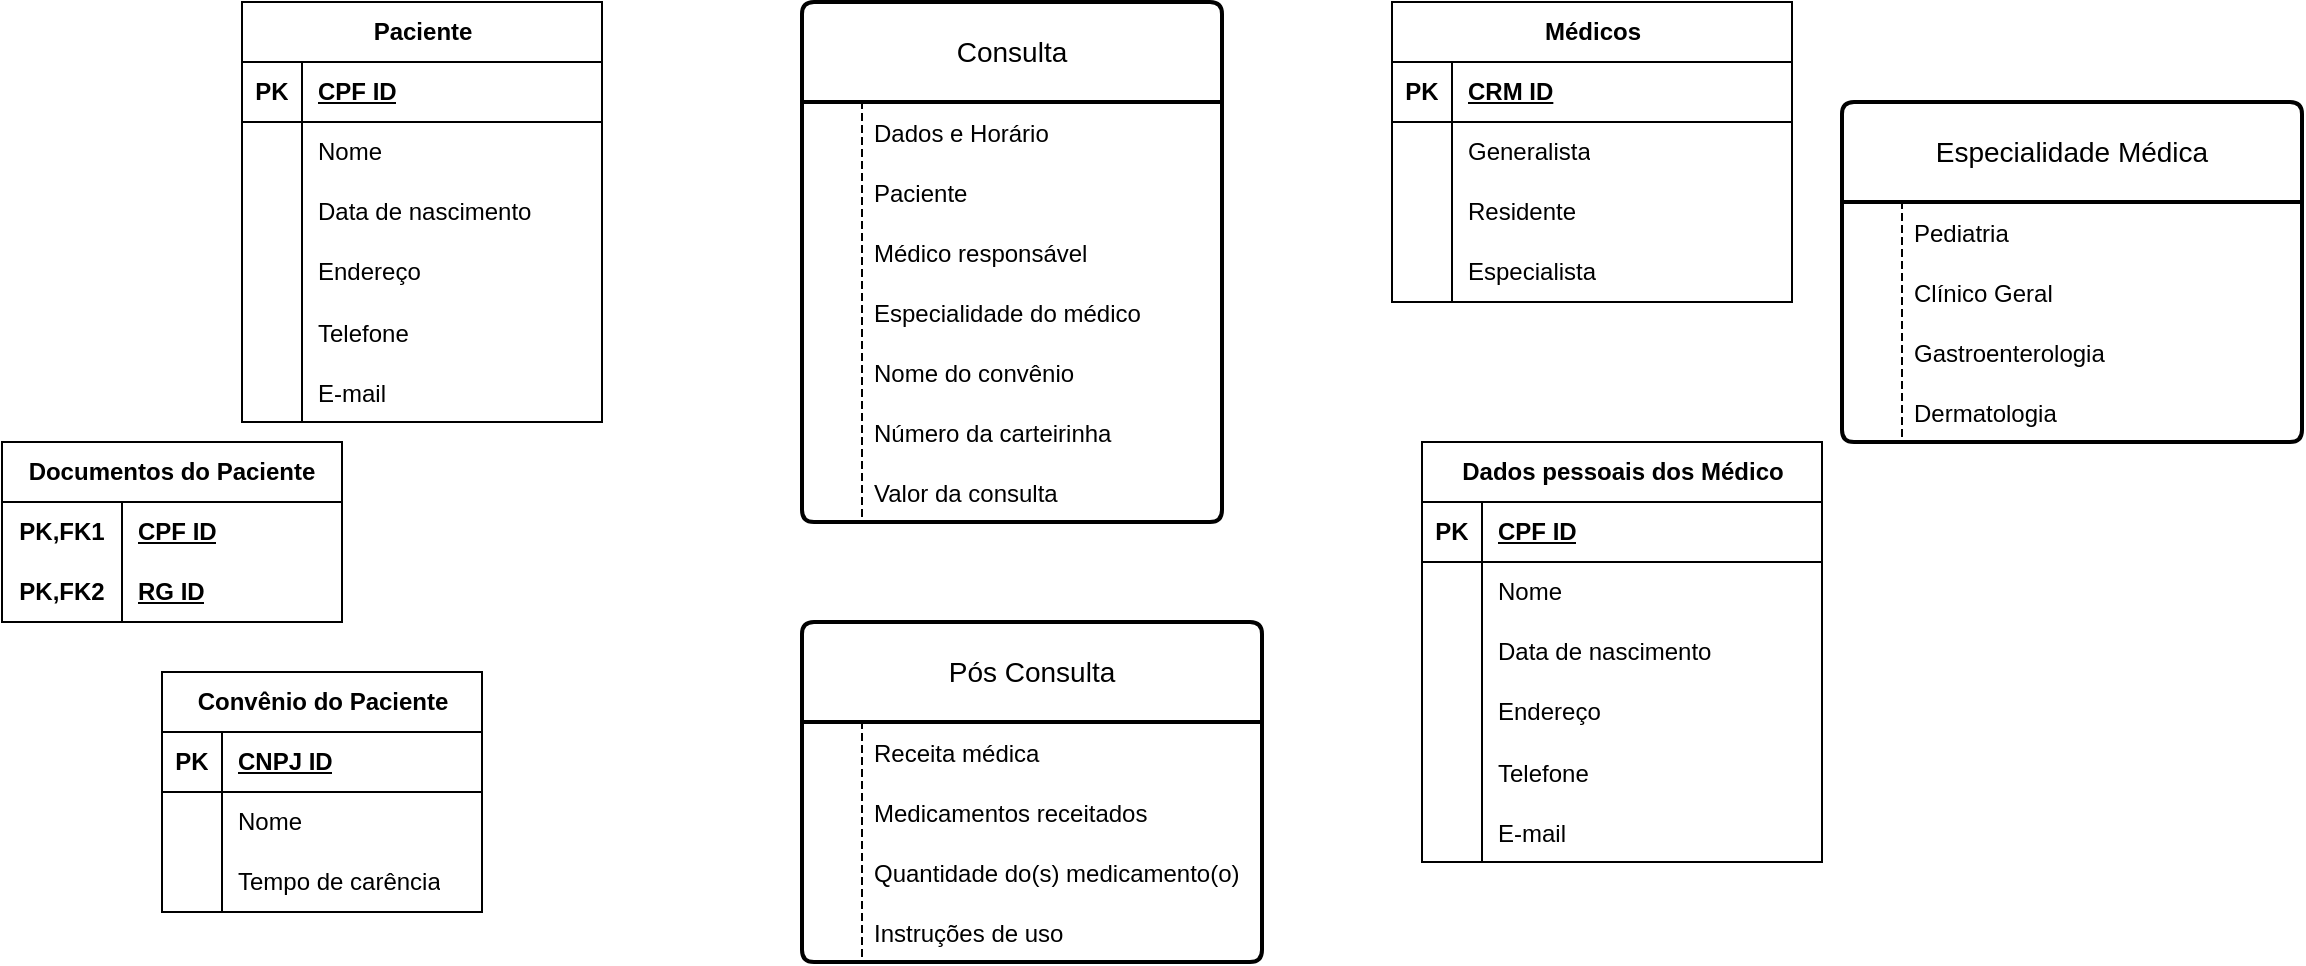 <mxfile version="22.1.0" type="github">
  <diagram id="R2lEEEUBdFMjLlhIrx00" name="Page-1">
    <mxGraphModel dx="2284" dy="830" grid="1" gridSize="10" guides="1" tooltips="1" connect="1" arrows="1" fold="1" page="1" pageScale="1" pageWidth="850" pageHeight="1100" math="0" shadow="0" extFonts="Permanent Marker^https://fonts.googleapis.com/css?family=Permanent+Marker">
      <root>
        <mxCell id="0" />
        <mxCell id="1" parent="0" />
        <mxCell id="t7r9R4Wk_2r6fqDhshkv-1" value="&lt;font style=&quot;vertical-align: inherit;&quot;&gt;&lt;font style=&quot;vertical-align: inherit;&quot;&gt;Paciente&lt;/font&gt;&lt;/font&gt;" style="shape=table;startSize=30;container=1;collapsible=1;childLayout=tableLayout;fixedRows=1;rowLines=0;fontStyle=1;align=center;resizeLast=1;html=1;" vertex="1" parent="1">
          <mxGeometry x="40" y="360" width="180" height="210" as="geometry" />
        </mxCell>
        <mxCell id="t7r9R4Wk_2r6fqDhshkv-2" value="" style="shape=tableRow;horizontal=0;startSize=0;swimlaneHead=0;swimlaneBody=0;fillColor=none;collapsible=0;dropTarget=0;points=[[0,0.5],[1,0.5]];portConstraint=eastwest;top=0;left=0;right=0;bottom=1;" vertex="1" parent="t7r9R4Wk_2r6fqDhshkv-1">
          <mxGeometry y="30" width="180" height="30" as="geometry" />
        </mxCell>
        <mxCell id="t7r9R4Wk_2r6fqDhshkv-3" value="PK" style="shape=partialRectangle;connectable=0;fillColor=none;top=0;left=0;bottom=0;right=0;fontStyle=1;overflow=hidden;whiteSpace=wrap;html=1;" vertex="1" parent="t7r9R4Wk_2r6fqDhshkv-2">
          <mxGeometry width="30" height="30" as="geometry">
            <mxRectangle width="30" height="30" as="alternateBounds" />
          </mxGeometry>
        </mxCell>
        <mxCell id="t7r9R4Wk_2r6fqDhshkv-4" value="&lt;font style=&quot;vertical-align: inherit;&quot;&gt;&lt;font style=&quot;vertical-align: inherit;&quot;&gt;CPF ID&lt;/font&gt;&lt;/font&gt;" style="shape=partialRectangle;connectable=0;fillColor=none;top=0;left=0;bottom=0;right=0;align=left;spacingLeft=6;fontStyle=5;overflow=hidden;whiteSpace=wrap;html=1;" vertex="1" parent="t7r9R4Wk_2r6fqDhshkv-2">
          <mxGeometry x="30" width="150" height="30" as="geometry">
            <mxRectangle width="150" height="30" as="alternateBounds" />
          </mxGeometry>
        </mxCell>
        <mxCell id="t7r9R4Wk_2r6fqDhshkv-5" value="" style="shape=tableRow;horizontal=0;startSize=0;swimlaneHead=0;swimlaneBody=0;fillColor=none;collapsible=0;dropTarget=0;points=[[0,0.5],[1,0.5]];portConstraint=eastwest;top=0;left=0;right=0;bottom=0;" vertex="1" parent="t7r9R4Wk_2r6fqDhshkv-1">
          <mxGeometry y="60" width="180" height="30" as="geometry" />
        </mxCell>
        <mxCell id="t7r9R4Wk_2r6fqDhshkv-6" value="" style="shape=partialRectangle;connectable=0;fillColor=none;top=0;left=0;bottom=0;right=0;editable=1;overflow=hidden;whiteSpace=wrap;html=1;" vertex="1" parent="t7r9R4Wk_2r6fqDhshkv-5">
          <mxGeometry width="30" height="30" as="geometry">
            <mxRectangle width="30" height="30" as="alternateBounds" />
          </mxGeometry>
        </mxCell>
        <mxCell id="t7r9R4Wk_2r6fqDhshkv-7" value="&lt;font style=&quot;vertical-align: inherit;&quot;&gt;&lt;font style=&quot;vertical-align: inherit;&quot;&gt;Nome&lt;/font&gt;&lt;/font&gt;" style="shape=partialRectangle;connectable=0;fillColor=none;top=0;left=0;bottom=0;right=0;align=left;spacingLeft=6;overflow=hidden;whiteSpace=wrap;html=1;" vertex="1" parent="t7r9R4Wk_2r6fqDhshkv-5">
          <mxGeometry x="30" width="150" height="30" as="geometry">
            <mxRectangle width="150" height="30" as="alternateBounds" />
          </mxGeometry>
        </mxCell>
        <mxCell id="t7r9R4Wk_2r6fqDhshkv-8" value="" style="shape=tableRow;horizontal=0;startSize=0;swimlaneHead=0;swimlaneBody=0;fillColor=none;collapsible=0;dropTarget=0;points=[[0,0.5],[1,0.5]];portConstraint=eastwest;top=0;left=0;right=0;bottom=0;" vertex="1" parent="t7r9R4Wk_2r6fqDhshkv-1">
          <mxGeometry y="90" width="180" height="30" as="geometry" />
        </mxCell>
        <mxCell id="t7r9R4Wk_2r6fqDhshkv-9" value="" style="shape=partialRectangle;connectable=0;fillColor=none;top=0;left=0;bottom=0;right=0;editable=1;overflow=hidden;whiteSpace=wrap;html=1;" vertex="1" parent="t7r9R4Wk_2r6fqDhshkv-8">
          <mxGeometry width="30" height="30" as="geometry">
            <mxRectangle width="30" height="30" as="alternateBounds" />
          </mxGeometry>
        </mxCell>
        <mxCell id="t7r9R4Wk_2r6fqDhshkv-10" value="&lt;font style=&quot;vertical-align: inherit;&quot;&gt;&lt;font style=&quot;vertical-align: inherit;&quot;&gt;Data de nascimento&lt;/font&gt;&lt;/font&gt;" style="shape=partialRectangle;connectable=0;fillColor=none;top=0;left=0;bottom=0;right=0;align=left;spacingLeft=6;overflow=hidden;whiteSpace=wrap;html=1;" vertex="1" parent="t7r9R4Wk_2r6fqDhshkv-8">
          <mxGeometry x="30" width="150" height="30" as="geometry">
            <mxRectangle width="150" height="30" as="alternateBounds" />
          </mxGeometry>
        </mxCell>
        <mxCell id="t7r9R4Wk_2r6fqDhshkv-11" value="" style="shape=tableRow;horizontal=0;startSize=0;swimlaneHead=0;swimlaneBody=0;fillColor=none;collapsible=0;dropTarget=0;points=[[0,0.5],[1,0.5]];portConstraint=eastwest;top=0;left=0;right=0;bottom=0;" vertex="1" parent="t7r9R4Wk_2r6fqDhshkv-1">
          <mxGeometry y="120" width="180" height="30" as="geometry" />
        </mxCell>
        <mxCell id="t7r9R4Wk_2r6fqDhshkv-12" value="" style="shape=partialRectangle;connectable=0;fillColor=none;top=0;left=0;bottom=0;right=0;editable=1;overflow=hidden;whiteSpace=wrap;html=1;" vertex="1" parent="t7r9R4Wk_2r6fqDhshkv-11">
          <mxGeometry width="30" height="30" as="geometry">
            <mxRectangle width="30" height="30" as="alternateBounds" />
          </mxGeometry>
        </mxCell>
        <mxCell id="t7r9R4Wk_2r6fqDhshkv-13" value="&lt;font style=&quot;vertical-align: inherit;&quot;&gt;&lt;font style=&quot;vertical-align: inherit;&quot;&gt;Endereço&lt;/font&gt;&lt;/font&gt;" style="shape=partialRectangle;connectable=0;fillColor=none;top=0;left=0;bottom=0;right=0;align=left;spacingLeft=6;overflow=hidden;whiteSpace=wrap;html=1;" vertex="1" parent="t7r9R4Wk_2r6fqDhshkv-11">
          <mxGeometry x="30" width="150" height="30" as="geometry">
            <mxRectangle width="150" height="30" as="alternateBounds" />
          </mxGeometry>
        </mxCell>
        <mxCell id="t7r9R4Wk_2r6fqDhshkv-15" value="" style="shape=tableRow;horizontal=0;startSize=0;swimlaneHead=0;swimlaneBody=0;fillColor=none;collapsible=0;dropTarget=0;points=[[0,0.5],[1,0.5]];portConstraint=eastwest;top=0;left=0;right=0;bottom=0;" vertex="1" parent="t7r9R4Wk_2r6fqDhshkv-1">
          <mxGeometry y="150" width="180" height="30" as="geometry" />
        </mxCell>
        <mxCell id="t7r9R4Wk_2r6fqDhshkv-16" value="" style="shape=partialRectangle;connectable=0;fillColor=none;top=0;left=0;bottom=0;right=0;editable=1;overflow=hidden;" vertex="1" parent="t7r9R4Wk_2r6fqDhshkv-15">
          <mxGeometry width="30" height="30" as="geometry">
            <mxRectangle width="30" height="30" as="alternateBounds" />
          </mxGeometry>
        </mxCell>
        <mxCell id="t7r9R4Wk_2r6fqDhshkv-17" value="Telefone" style="shape=partialRectangle;connectable=0;fillColor=none;top=0;left=0;bottom=0;right=0;align=left;spacingLeft=6;overflow=hidden;" vertex="1" parent="t7r9R4Wk_2r6fqDhshkv-15">
          <mxGeometry x="30" width="150" height="30" as="geometry">
            <mxRectangle width="150" height="30" as="alternateBounds" />
          </mxGeometry>
        </mxCell>
        <mxCell id="t7r9R4Wk_2r6fqDhshkv-19" value="" style="shape=tableRow;horizontal=0;startSize=0;swimlaneHead=0;swimlaneBody=0;fillColor=none;collapsible=0;dropTarget=0;points=[[0,0.5],[1,0.5]];portConstraint=eastwest;top=0;left=0;right=0;bottom=0;" vertex="1" parent="t7r9R4Wk_2r6fqDhshkv-1">
          <mxGeometry y="180" width="180" height="30" as="geometry" />
        </mxCell>
        <mxCell id="t7r9R4Wk_2r6fqDhshkv-20" value="" style="shape=partialRectangle;connectable=0;fillColor=none;top=0;left=0;bottom=0;right=0;editable=1;overflow=hidden;" vertex="1" parent="t7r9R4Wk_2r6fqDhshkv-19">
          <mxGeometry width="30" height="30" as="geometry">
            <mxRectangle width="30" height="30" as="alternateBounds" />
          </mxGeometry>
        </mxCell>
        <mxCell id="t7r9R4Wk_2r6fqDhshkv-21" value="E-mail" style="shape=partialRectangle;connectable=0;fillColor=none;top=0;left=0;bottom=0;right=0;align=left;spacingLeft=6;overflow=hidden;" vertex="1" parent="t7r9R4Wk_2r6fqDhshkv-19">
          <mxGeometry x="30" width="150" height="30" as="geometry">
            <mxRectangle width="150" height="30" as="alternateBounds" />
          </mxGeometry>
        </mxCell>
        <mxCell id="t7r9R4Wk_2r6fqDhshkv-22" value="&lt;font style=&quot;vertical-align: inherit;&quot;&gt;&lt;font style=&quot;vertical-align: inherit;&quot;&gt;Médicos&lt;/font&gt;&lt;/font&gt;" style="shape=table;startSize=30;container=1;collapsible=1;childLayout=tableLayout;fixedRows=1;rowLines=0;fontStyle=1;align=center;resizeLast=1;html=1;" vertex="1" parent="1">
          <mxGeometry x="615" y="360" width="200" height="150" as="geometry" />
        </mxCell>
        <mxCell id="t7r9R4Wk_2r6fqDhshkv-23" value="" style="shape=tableRow;horizontal=0;startSize=0;swimlaneHead=0;swimlaneBody=0;fillColor=none;collapsible=0;dropTarget=0;points=[[0,0.5],[1,0.5]];portConstraint=eastwest;top=0;left=0;right=0;bottom=1;" vertex="1" parent="t7r9R4Wk_2r6fqDhshkv-22">
          <mxGeometry y="30" width="200" height="30" as="geometry" />
        </mxCell>
        <mxCell id="t7r9R4Wk_2r6fqDhshkv-24" value="PK" style="shape=partialRectangle;connectable=0;fillColor=none;top=0;left=0;bottom=0;right=0;fontStyle=1;overflow=hidden;whiteSpace=wrap;html=1;" vertex="1" parent="t7r9R4Wk_2r6fqDhshkv-23">
          <mxGeometry width="30" height="30" as="geometry">
            <mxRectangle width="30" height="30" as="alternateBounds" />
          </mxGeometry>
        </mxCell>
        <mxCell id="t7r9R4Wk_2r6fqDhshkv-25" value="&lt;font style=&quot;vertical-align: inherit;&quot;&gt;&lt;font style=&quot;vertical-align: inherit;&quot;&gt;CRM ID&lt;/font&gt;&lt;/font&gt;" style="shape=partialRectangle;connectable=0;fillColor=none;top=0;left=0;bottom=0;right=0;align=left;spacingLeft=6;fontStyle=5;overflow=hidden;whiteSpace=wrap;html=1;" vertex="1" parent="t7r9R4Wk_2r6fqDhshkv-23">
          <mxGeometry x="30" width="170" height="30" as="geometry">
            <mxRectangle width="170" height="30" as="alternateBounds" />
          </mxGeometry>
        </mxCell>
        <mxCell id="t7r9R4Wk_2r6fqDhshkv-26" value="" style="shape=tableRow;horizontal=0;startSize=0;swimlaneHead=0;swimlaneBody=0;fillColor=none;collapsible=0;dropTarget=0;points=[[0,0.5],[1,0.5]];portConstraint=eastwest;top=0;left=0;right=0;bottom=0;" vertex="1" parent="t7r9R4Wk_2r6fqDhshkv-22">
          <mxGeometry y="60" width="200" height="30" as="geometry" />
        </mxCell>
        <mxCell id="t7r9R4Wk_2r6fqDhshkv-27" value="" style="shape=partialRectangle;connectable=0;fillColor=none;top=0;left=0;bottom=0;right=0;editable=1;overflow=hidden;whiteSpace=wrap;html=1;" vertex="1" parent="t7r9R4Wk_2r6fqDhshkv-26">
          <mxGeometry width="30" height="30" as="geometry">
            <mxRectangle width="30" height="30" as="alternateBounds" />
          </mxGeometry>
        </mxCell>
        <mxCell id="t7r9R4Wk_2r6fqDhshkv-28" value="&lt;font style=&quot;vertical-align: inherit;&quot;&gt;&lt;font style=&quot;vertical-align: inherit;&quot;&gt;Generalista&lt;/font&gt;&lt;/font&gt;" style="shape=partialRectangle;connectable=0;fillColor=none;top=0;left=0;bottom=0;right=0;align=left;spacingLeft=6;overflow=hidden;whiteSpace=wrap;html=1;" vertex="1" parent="t7r9R4Wk_2r6fqDhshkv-26">
          <mxGeometry x="30" width="170" height="30" as="geometry">
            <mxRectangle width="170" height="30" as="alternateBounds" />
          </mxGeometry>
        </mxCell>
        <mxCell id="t7r9R4Wk_2r6fqDhshkv-29" value="" style="shape=tableRow;horizontal=0;startSize=0;swimlaneHead=0;swimlaneBody=0;fillColor=none;collapsible=0;dropTarget=0;points=[[0,0.5],[1,0.5]];portConstraint=eastwest;top=0;left=0;right=0;bottom=0;" vertex="1" parent="t7r9R4Wk_2r6fqDhshkv-22">
          <mxGeometry y="90" width="200" height="30" as="geometry" />
        </mxCell>
        <mxCell id="t7r9R4Wk_2r6fqDhshkv-30" value="" style="shape=partialRectangle;connectable=0;fillColor=none;top=0;left=0;bottom=0;right=0;editable=1;overflow=hidden;whiteSpace=wrap;html=1;" vertex="1" parent="t7r9R4Wk_2r6fqDhshkv-29">
          <mxGeometry width="30" height="30" as="geometry">
            <mxRectangle width="30" height="30" as="alternateBounds" />
          </mxGeometry>
        </mxCell>
        <mxCell id="t7r9R4Wk_2r6fqDhshkv-31" value="&lt;font style=&quot;vertical-align: inherit;&quot;&gt;&lt;font style=&quot;vertical-align: inherit;&quot;&gt;Residente&lt;/font&gt;&lt;/font&gt;" style="shape=partialRectangle;connectable=0;fillColor=none;top=0;left=0;bottom=0;right=0;align=left;spacingLeft=6;overflow=hidden;whiteSpace=wrap;html=1;" vertex="1" parent="t7r9R4Wk_2r6fqDhshkv-29">
          <mxGeometry x="30" width="170" height="30" as="geometry">
            <mxRectangle width="170" height="30" as="alternateBounds" />
          </mxGeometry>
        </mxCell>
        <mxCell id="t7r9R4Wk_2r6fqDhshkv-32" value="" style="shape=tableRow;horizontal=0;startSize=0;swimlaneHead=0;swimlaneBody=0;fillColor=none;collapsible=0;dropTarget=0;points=[[0,0.5],[1,0.5]];portConstraint=eastwest;top=0;left=0;right=0;bottom=0;" vertex="1" parent="t7r9R4Wk_2r6fqDhshkv-22">
          <mxGeometry y="120" width="200" height="30" as="geometry" />
        </mxCell>
        <mxCell id="t7r9R4Wk_2r6fqDhshkv-33" value="" style="shape=partialRectangle;connectable=0;fillColor=none;top=0;left=0;bottom=0;right=0;editable=1;overflow=hidden;whiteSpace=wrap;html=1;" vertex="1" parent="t7r9R4Wk_2r6fqDhshkv-32">
          <mxGeometry width="30" height="30" as="geometry">
            <mxRectangle width="30" height="30" as="alternateBounds" />
          </mxGeometry>
        </mxCell>
        <mxCell id="t7r9R4Wk_2r6fqDhshkv-34" value="&lt;font style=&quot;vertical-align: inherit;&quot;&gt;&lt;font style=&quot;vertical-align: inherit;&quot;&gt;Especialista&lt;/font&gt;&lt;/font&gt;" style="shape=partialRectangle;connectable=0;fillColor=none;top=0;left=0;bottom=0;right=0;align=left;spacingLeft=6;overflow=hidden;whiteSpace=wrap;html=1;" vertex="1" parent="t7r9R4Wk_2r6fqDhshkv-32">
          <mxGeometry x="30" width="170" height="30" as="geometry">
            <mxRectangle width="170" height="30" as="alternateBounds" />
          </mxGeometry>
        </mxCell>
        <mxCell id="t7r9R4Wk_2r6fqDhshkv-47" value="&lt;font style=&quot;vertical-align: inherit;&quot;&gt;&lt;font style=&quot;vertical-align: inherit;&quot;&gt;Consulta&lt;/font&gt;&lt;/font&gt;" style="swimlane;childLayout=stackLayout;horizontal=1;startSize=50;horizontalStack=0;rounded=1;fontSize=14;fontStyle=0;strokeWidth=2;resizeParent=0;resizeLast=1;shadow=0;dashed=0;align=center;arcSize=4;whiteSpace=wrap;html=1;" vertex="1" parent="1">
          <mxGeometry x="320" y="360" width="210" height="260" as="geometry" />
        </mxCell>
        <mxCell id="t7r9R4Wk_2r6fqDhshkv-90" value="Dados e Horário" style="shape=partialRectangle;fillColor=none;align=left;verticalAlign=middle;strokeColor=none;spacingLeft=34;rotatable=0;points=[[0,0.5],[1,0.5]];portConstraint=eastwest;dropTarget=0;" vertex="1" parent="t7r9R4Wk_2r6fqDhshkv-47">
          <mxGeometry y="50" width="210" height="30" as="geometry" />
        </mxCell>
        <mxCell id="t7r9R4Wk_2r6fqDhshkv-91" value="" style="shape=partialRectangle;top=0;left=0;bottom=0;fillColor=none;stokeWidth=1;dashed=1;align=left;verticalAlign=middle;spacingLeft=4;spacingRight=4;overflow=hidden;rotatable=0;points=[];portConstraint=eastwest;part=1;" vertex="1" connectable="0" parent="t7r9R4Wk_2r6fqDhshkv-90">
          <mxGeometry width="30" height="30" as="geometry" />
        </mxCell>
        <mxCell id="t7r9R4Wk_2r6fqDhshkv-92" value="Paciente" style="shape=partialRectangle;fillColor=none;align=left;verticalAlign=middle;strokeColor=none;spacingLeft=34;rotatable=0;points=[[0,0.5],[1,0.5]];portConstraint=eastwest;dropTarget=0;" vertex="1" parent="t7r9R4Wk_2r6fqDhshkv-47">
          <mxGeometry y="80" width="210" height="30" as="geometry" />
        </mxCell>
        <mxCell id="t7r9R4Wk_2r6fqDhshkv-93" value="" style="shape=partialRectangle;top=0;left=0;bottom=0;fillColor=none;stokeWidth=1;dashed=1;align=left;verticalAlign=middle;spacingLeft=4;spacingRight=4;overflow=hidden;rotatable=0;points=[];portConstraint=eastwest;part=1;" vertex="1" connectable="0" parent="t7r9R4Wk_2r6fqDhshkv-92">
          <mxGeometry width="30" height="30" as="geometry" />
        </mxCell>
        <mxCell id="t7r9R4Wk_2r6fqDhshkv-94" value="Médico responsável" style="shape=partialRectangle;fillColor=none;align=left;verticalAlign=middle;strokeColor=none;spacingLeft=34;rotatable=0;points=[[0,0.5],[1,0.5]];portConstraint=eastwest;dropTarget=0;" vertex="1" parent="t7r9R4Wk_2r6fqDhshkv-47">
          <mxGeometry y="110" width="210" height="30" as="geometry" />
        </mxCell>
        <mxCell id="t7r9R4Wk_2r6fqDhshkv-95" value="" style="shape=partialRectangle;top=0;left=0;bottom=0;fillColor=none;stokeWidth=1;dashed=1;align=left;verticalAlign=middle;spacingLeft=4;spacingRight=4;overflow=hidden;rotatable=0;points=[];portConstraint=eastwest;part=1;" vertex="1" connectable="0" parent="t7r9R4Wk_2r6fqDhshkv-94">
          <mxGeometry width="30" height="30" as="geometry" />
        </mxCell>
        <mxCell id="t7r9R4Wk_2r6fqDhshkv-96" value="Especialidade do médico" style="shape=partialRectangle;fillColor=none;align=left;verticalAlign=middle;strokeColor=none;spacingLeft=34;rotatable=0;points=[[0,0.5],[1,0.5]];portConstraint=eastwest;dropTarget=0;" vertex="1" parent="t7r9R4Wk_2r6fqDhshkv-47">
          <mxGeometry y="140" width="210" height="30" as="geometry" />
        </mxCell>
        <mxCell id="t7r9R4Wk_2r6fqDhshkv-97" value="" style="shape=partialRectangle;top=0;left=0;bottom=0;fillColor=none;stokeWidth=1;dashed=1;align=left;verticalAlign=middle;spacingLeft=4;spacingRight=4;overflow=hidden;rotatable=0;points=[];portConstraint=eastwest;part=1;" vertex="1" connectable="0" parent="t7r9R4Wk_2r6fqDhshkv-96">
          <mxGeometry width="30" height="30" as="geometry" />
        </mxCell>
        <mxCell id="t7r9R4Wk_2r6fqDhshkv-100" value="Nome do convênio" style="shape=partialRectangle;fillColor=none;align=left;verticalAlign=middle;strokeColor=none;spacingLeft=34;rotatable=0;points=[[0,0.5],[1,0.5]];portConstraint=eastwest;dropTarget=0;" vertex="1" parent="t7r9R4Wk_2r6fqDhshkv-47">
          <mxGeometry y="170" width="210" height="30" as="geometry" />
        </mxCell>
        <mxCell id="t7r9R4Wk_2r6fqDhshkv-101" value="" style="shape=partialRectangle;top=0;left=0;bottom=0;fillColor=none;stokeWidth=1;dashed=1;align=left;verticalAlign=middle;spacingLeft=4;spacingRight=4;overflow=hidden;rotatable=0;points=[];portConstraint=eastwest;part=1;" vertex="1" connectable="0" parent="t7r9R4Wk_2r6fqDhshkv-100">
          <mxGeometry width="30" height="30" as="geometry" />
        </mxCell>
        <mxCell id="t7r9R4Wk_2r6fqDhshkv-102" value="Número da carteirinha" style="shape=partialRectangle;fillColor=none;align=left;verticalAlign=middle;strokeColor=none;spacingLeft=34;rotatable=0;points=[[0,0.5],[1,0.5]];portConstraint=eastwest;dropTarget=0;" vertex="1" parent="t7r9R4Wk_2r6fqDhshkv-47">
          <mxGeometry y="200" width="210" height="30" as="geometry" />
        </mxCell>
        <mxCell id="t7r9R4Wk_2r6fqDhshkv-103" value="" style="shape=partialRectangle;top=0;left=0;bottom=0;fillColor=none;stokeWidth=1;dashed=1;align=left;verticalAlign=middle;spacingLeft=4;spacingRight=4;overflow=hidden;rotatable=0;points=[];portConstraint=eastwest;part=1;" vertex="1" connectable="0" parent="t7r9R4Wk_2r6fqDhshkv-102">
          <mxGeometry width="30" height="30" as="geometry" />
        </mxCell>
        <mxCell id="t7r9R4Wk_2r6fqDhshkv-104" value="Valor da consulta" style="shape=partialRectangle;fillColor=none;align=left;verticalAlign=middle;strokeColor=none;spacingLeft=34;rotatable=0;points=[[0,0.5],[1,0.5]];portConstraint=eastwest;dropTarget=0;" vertex="1" parent="t7r9R4Wk_2r6fqDhshkv-47">
          <mxGeometry y="230" width="210" height="30" as="geometry" />
        </mxCell>
        <mxCell id="t7r9R4Wk_2r6fqDhshkv-105" value="" style="shape=partialRectangle;top=0;left=0;bottom=0;fillColor=none;stokeWidth=1;dashed=1;align=left;verticalAlign=middle;spacingLeft=4;spacingRight=4;overflow=hidden;rotatable=0;points=[];portConstraint=eastwest;part=1;" vertex="1" connectable="0" parent="t7r9R4Wk_2r6fqDhshkv-104">
          <mxGeometry width="30" height="30" as="geometry" />
        </mxCell>
        <mxCell id="t7r9R4Wk_2r6fqDhshkv-49" value="" style="shape=table;startSize=0;container=1;collapsible=1;childLayout=tableLayout;fixedRows=1;rowLines=0;fontStyle=0;align=center;resizeLast=1;strokeColor=none;fillColor=none;collapsible=0;whiteSpace=wrap;html=1;" vertex="1" parent="t7r9R4Wk_2r6fqDhshkv-47">
          <mxGeometry y="260" width="210" as="geometry" />
        </mxCell>
        <mxCell id="t7r9R4Wk_2r6fqDhshkv-50" value="" style="shape=tableRow;horizontal=0;startSize=0;swimlaneHead=0;swimlaneBody=0;fillColor=none;collapsible=0;dropTarget=0;points=[[0,0.5],[1,0.5]];portConstraint=eastwest;top=0;left=0;right=0;bottom=0;" vertex="1" visible="0" parent="t7r9R4Wk_2r6fqDhshkv-49">
          <mxGeometry width="210" height="30" as="geometry" />
        </mxCell>
        <mxCell id="t7r9R4Wk_2r6fqDhshkv-51" value="" style="shape=partialRectangle;connectable=0;fillColor=none;top=0;left=0;bottom=0;right=0;editable=1;overflow=hidden;" vertex="1" parent="t7r9R4Wk_2r6fqDhshkv-50">
          <mxGeometry width="30" height="30" as="geometry">
            <mxRectangle width="30" height="30" as="alternateBounds" />
          </mxGeometry>
        </mxCell>
        <mxCell id="t7r9R4Wk_2r6fqDhshkv-52" value="" style="shape=partialRectangle;connectable=0;fillColor=none;top=0;left=0;bottom=0;right=0;align=left;spacingLeft=6;overflow=hidden;" vertex="1" parent="t7r9R4Wk_2r6fqDhshkv-50">
          <mxGeometry x="30" width="180" height="30" as="geometry">
            <mxRectangle width="180" height="30" as="alternateBounds" />
          </mxGeometry>
        </mxCell>
        <mxCell id="t7r9R4Wk_2r6fqDhshkv-71" value="&lt;font style=&quot;vertical-align: inherit;&quot;&gt;&lt;font style=&quot;vertical-align: inherit;&quot;&gt;Documentos do Paciente&lt;/font&gt;&lt;/font&gt;" style="shape=table;startSize=30;container=1;collapsible=1;childLayout=tableLayout;fixedRows=1;rowLines=0;fontStyle=1;align=center;resizeLast=1;html=1;whiteSpace=wrap;" vertex="1" parent="1">
          <mxGeometry x="-80" y="580" width="170" height="90" as="geometry" />
        </mxCell>
        <mxCell id="t7r9R4Wk_2r6fqDhshkv-72" value="" style="shape=tableRow;horizontal=0;startSize=0;swimlaneHead=0;swimlaneBody=0;fillColor=none;collapsible=0;dropTarget=0;points=[[0,0.5],[1,0.5]];portConstraint=eastwest;top=0;left=0;right=0;bottom=0;html=1;" vertex="1" parent="t7r9R4Wk_2r6fqDhshkv-71">
          <mxGeometry y="30" width="170" height="30" as="geometry" />
        </mxCell>
        <mxCell id="t7r9R4Wk_2r6fqDhshkv-73" value="PK,FK1" style="shape=partialRectangle;connectable=0;fillColor=none;top=0;left=0;bottom=0;right=0;fontStyle=1;overflow=hidden;html=1;whiteSpace=wrap;" vertex="1" parent="t7r9R4Wk_2r6fqDhshkv-72">
          <mxGeometry width="60" height="30" as="geometry">
            <mxRectangle width="60" height="30" as="alternateBounds" />
          </mxGeometry>
        </mxCell>
        <mxCell id="t7r9R4Wk_2r6fqDhshkv-74" value="&lt;font style=&quot;vertical-align: inherit;&quot;&gt;&lt;font style=&quot;vertical-align: inherit;&quot;&gt;CPF ID&lt;/font&gt;&lt;/font&gt;" style="shape=partialRectangle;connectable=0;fillColor=none;top=0;left=0;bottom=0;right=0;align=left;spacingLeft=6;fontStyle=5;overflow=hidden;html=1;whiteSpace=wrap;" vertex="1" parent="t7r9R4Wk_2r6fqDhshkv-72">
          <mxGeometry x="60" width="110" height="30" as="geometry">
            <mxRectangle width="110" height="30" as="alternateBounds" />
          </mxGeometry>
        </mxCell>
        <mxCell id="t7r9R4Wk_2r6fqDhshkv-75" value="" style="shape=tableRow;horizontal=0;startSize=0;swimlaneHead=0;swimlaneBody=0;fillColor=none;collapsible=0;dropTarget=0;points=[[0,0.5],[1,0.5]];portConstraint=eastwest;top=0;left=0;right=0;bottom=1;html=1;" vertex="1" parent="t7r9R4Wk_2r6fqDhshkv-71">
          <mxGeometry y="60" width="170" height="30" as="geometry" />
        </mxCell>
        <mxCell id="t7r9R4Wk_2r6fqDhshkv-76" value="PK,FK2" style="shape=partialRectangle;connectable=0;fillColor=none;top=0;left=0;bottom=0;right=0;fontStyle=1;overflow=hidden;html=1;whiteSpace=wrap;" vertex="1" parent="t7r9R4Wk_2r6fqDhshkv-75">
          <mxGeometry width="60" height="30" as="geometry">
            <mxRectangle width="60" height="30" as="alternateBounds" />
          </mxGeometry>
        </mxCell>
        <mxCell id="t7r9R4Wk_2r6fqDhshkv-77" value="&lt;font style=&quot;vertical-align: inherit;&quot;&gt;&lt;font style=&quot;vertical-align: inherit;&quot;&gt;RG ID&lt;/font&gt;&lt;/font&gt;" style="shape=partialRectangle;connectable=0;fillColor=none;top=0;left=0;bottom=0;right=0;align=left;spacingLeft=6;fontStyle=5;overflow=hidden;html=1;whiteSpace=wrap;" vertex="1" parent="t7r9R4Wk_2r6fqDhshkv-75">
          <mxGeometry x="60" width="110" height="30" as="geometry">
            <mxRectangle width="110" height="30" as="alternateBounds" />
          </mxGeometry>
        </mxCell>
        <mxCell id="t7r9R4Wk_2r6fqDhshkv-113" value="&lt;font style=&quot;vertical-align: inherit;&quot;&gt;&lt;font style=&quot;vertical-align: inherit;&quot;&gt;Convênio do Paciente&lt;/font&gt;&lt;/font&gt;" style="shape=table;startSize=30;container=1;collapsible=1;childLayout=tableLayout;fixedRows=1;rowLines=0;fontStyle=1;align=center;resizeLast=1;html=1;" vertex="1" parent="1">
          <mxGeometry y="695" width="160" height="120" as="geometry" />
        </mxCell>
        <mxCell id="t7r9R4Wk_2r6fqDhshkv-114" value="" style="shape=tableRow;horizontal=0;startSize=0;swimlaneHead=0;swimlaneBody=0;fillColor=none;collapsible=0;dropTarget=0;points=[[0,0.5],[1,0.5]];portConstraint=eastwest;top=0;left=0;right=0;bottom=1;" vertex="1" parent="t7r9R4Wk_2r6fqDhshkv-113">
          <mxGeometry y="30" width="160" height="30" as="geometry" />
        </mxCell>
        <mxCell id="t7r9R4Wk_2r6fqDhshkv-115" value="PK" style="shape=partialRectangle;connectable=0;fillColor=none;top=0;left=0;bottom=0;right=0;fontStyle=1;overflow=hidden;whiteSpace=wrap;html=1;" vertex="1" parent="t7r9R4Wk_2r6fqDhshkv-114">
          <mxGeometry width="30" height="30" as="geometry">
            <mxRectangle width="30" height="30" as="alternateBounds" />
          </mxGeometry>
        </mxCell>
        <mxCell id="t7r9R4Wk_2r6fqDhshkv-116" value="&lt;font style=&quot;vertical-align: inherit;&quot;&gt;&lt;font style=&quot;vertical-align: inherit;&quot;&gt;CNPJ ID&lt;/font&gt;&lt;/font&gt;" style="shape=partialRectangle;connectable=0;fillColor=none;top=0;left=0;bottom=0;right=0;align=left;spacingLeft=6;fontStyle=5;overflow=hidden;whiteSpace=wrap;html=1;" vertex="1" parent="t7r9R4Wk_2r6fqDhshkv-114">
          <mxGeometry x="30" width="130" height="30" as="geometry">
            <mxRectangle width="130" height="30" as="alternateBounds" />
          </mxGeometry>
        </mxCell>
        <mxCell id="t7r9R4Wk_2r6fqDhshkv-117" value="" style="shape=tableRow;horizontal=0;startSize=0;swimlaneHead=0;swimlaneBody=0;fillColor=none;collapsible=0;dropTarget=0;points=[[0,0.5],[1,0.5]];portConstraint=eastwest;top=0;left=0;right=0;bottom=0;" vertex="1" parent="t7r9R4Wk_2r6fqDhshkv-113">
          <mxGeometry y="60" width="160" height="30" as="geometry" />
        </mxCell>
        <mxCell id="t7r9R4Wk_2r6fqDhshkv-118" value="" style="shape=partialRectangle;connectable=0;fillColor=none;top=0;left=0;bottom=0;right=0;editable=1;overflow=hidden;whiteSpace=wrap;html=1;" vertex="1" parent="t7r9R4Wk_2r6fqDhshkv-117">
          <mxGeometry width="30" height="30" as="geometry">
            <mxRectangle width="30" height="30" as="alternateBounds" />
          </mxGeometry>
        </mxCell>
        <mxCell id="t7r9R4Wk_2r6fqDhshkv-119" value="&lt;font style=&quot;vertical-align: inherit;&quot;&gt;&lt;font style=&quot;vertical-align: inherit;&quot;&gt;&lt;font style=&quot;vertical-align: inherit;&quot;&gt;&lt;font style=&quot;vertical-align: inherit;&quot;&gt;Nome&lt;/font&gt;&lt;/font&gt;&lt;/font&gt;&lt;/font&gt;" style="shape=partialRectangle;connectable=0;fillColor=none;top=0;left=0;bottom=0;right=0;align=left;spacingLeft=6;overflow=hidden;whiteSpace=wrap;html=1;" vertex="1" parent="t7r9R4Wk_2r6fqDhshkv-117">
          <mxGeometry x="30" width="130" height="30" as="geometry">
            <mxRectangle width="130" height="30" as="alternateBounds" />
          </mxGeometry>
        </mxCell>
        <mxCell id="t7r9R4Wk_2r6fqDhshkv-120" value="" style="shape=tableRow;horizontal=0;startSize=0;swimlaneHead=0;swimlaneBody=0;fillColor=none;collapsible=0;dropTarget=0;points=[[0,0.5],[1,0.5]];portConstraint=eastwest;top=0;left=0;right=0;bottom=0;" vertex="1" parent="t7r9R4Wk_2r6fqDhshkv-113">
          <mxGeometry y="90" width="160" height="30" as="geometry" />
        </mxCell>
        <mxCell id="t7r9R4Wk_2r6fqDhshkv-121" value="" style="shape=partialRectangle;connectable=0;fillColor=none;top=0;left=0;bottom=0;right=0;editable=1;overflow=hidden;whiteSpace=wrap;html=1;" vertex="1" parent="t7r9R4Wk_2r6fqDhshkv-120">
          <mxGeometry width="30" height="30" as="geometry">
            <mxRectangle width="30" height="30" as="alternateBounds" />
          </mxGeometry>
        </mxCell>
        <mxCell id="t7r9R4Wk_2r6fqDhshkv-122" value="&lt;font style=&quot;vertical-align: inherit;&quot;&gt;&lt;font style=&quot;vertical-align: inherit;&quot;&gt;Tempo de carência&lt;/font&gt;&lt;/font&gt;" style="shape=partialRectangle;connectable=0;fillColor=none;top=0;left=0;bottom=0;right=0;align=left;spacingLeft=6;overflow=hidden;whiteSpace=wrap;html=1;" vertex="1" parent="t7r9R4Wk_2r6fqDhshkv-120">
          <mxGeometry x="30" width="130" height="30" as="geometry">
            <mxRectangle width="130" height="30" as="alternateBounds" />
          </mxGeometry>
        </mxCell>
        <mxCell id="t7r9R4Wk_2r6fqDhshkv-132" value="&lt;font style=&quot;vertical-align: inherit;&quot;&gt;&lt;font style=&quot;vertical-align: inherit;&quot;&gt;Pós Consulta&lt;/font&gt;&lt;/font&gt;" style="swimlane;childLayout=stackLayout;horizontal=1;startSize=50;horizontalStack=0;rounded=1;fontSize=14;fontStyle=0;strokeWidth=2;resizeParent=0;resizeLast=1;shadow=0;dashed=0;align=center;arcSize=4;whiteSpace=wrap;html=1;" vertex="1" parent="1">
          <mxGeometry x="320" y="670" width="230" height="170" as="geometry" />
        </mxCell>
        <mxCell id="t7r9R4Wk_2r6fqDhshkv-133" value="Receita médica" style="shape=partialRectangle;fillColor=none;align=left;verticalAlign=middle;strokeColor=none;spacingLeft=34;rotatable=0;points=[[0,0.5],[1,0.5]];portConstraint=eastwest;dropTarget=0;" vertex="1" parent="t7r9R4Wk_2r6fqDhshkv-132">
          <mxGeometry y="50" width="230" height="30" as="geometry" />
        </mxCell>
        <mxCell id="t7r9R4Wk_2r6fqDhshkv-134" value="" style="shape=partialRectangle;top=0;left=0;bottom=0;fillColor=none;stokeWidth=1;dashed=1;align=left;verticalAlign=middle;spacingLeft=4;spacingRight=4;overflow=hidden;rotatable=0;points=[];portConstraint=eastwest;part=1;" vertex="1" connectable="0" parent="t7r9R4Wk_2r6fqDhshkv-133">
          <mxGeometry width="30" height="30" as="geometry" />
        </mxCell>
        <mxCell id="t7r9R4Wk_2r6fqDhshkv-135" value="Medicamentos receitados" style="shape=partialRectangle;fillColor=none;align=left;verticalAlign=middle;strokeColor=none;spacingLeft=34;rotatable=0;points=[[0,0.5],[1,0.5]];portConstraint=eastwest;dropTarget=0;" vertex="1" parent="t7r9R4Wk_2r6fqDhshkv-132">
          <mxGeometry y="80" width="230" height="30" as="geometry" />
        </mxCell>
        <mxCell id="t7r9R4Wk_2r6fqDhshkv-136" value="" style="shape=partialRectangle;top=0;left=0;bottom=0;fillColor=none;stokeWidth=1;dashed=1;align=left;verticalAlign=middle;spacingLeft=4;spacingRight=4;overflow=hidden;rotatable=0;points=[];portConstraint=eastwest;part=1;" vertex="1" connectable="0" parent="t7r9R4Wk_2r6fqDhshkv-135">
          <mxGeometry width="30" height="30" as="geometry" />
        </mxCell>
        <mxCell id="t7r9R4Wk_2r6fqDhshkv-137" value="Quantidade do(s) medicamento(o)" style="shape=partialRectangle;fillColor=none;align=left;verticalAlign=middle;strokeColor=none;spacingLeft=34;rotatable=0;points=[[0,0.5],[1,0.5]];portConstraint=eastwest;dropTarget=0;" vertex="1" parent="t7r9R4Wk_2r6fqDhshkv-132">
          <mxGeometry y="110" width="230" height="30" as="geometry" />
        </mxCell>
        <mxCell id="t7r9R4Wk_2r6fqDhshkv-138" value="" style="shape=partialRectangle;top=0;left=0;bottom=0;fillColor=none;stokeWidth=1;dashed=1;align=left;verticalAlign=middle;spacingLeft=4;spacingRight=4;overflow=hidden;rotatable=0;points=[];portConstraint=eastwest;part=1;" vertex="1" connectable="0" parent="t7r9R4Wk_2r6fqDhshkv-137">
          <mxGeometry width="30" height="30" as="geometry" />
        </mxCell>
        <mxCell id="t7r9R4Wk_2r6fqDhshkv-139" value="Instruções de uso" style="shape=partialRectangle;fillColor=none;align=left;verticalAlign=middle;strokeColor=none;spacingLeft=34;rotatable=0;points=[[0,0.5],[1,0.5]];portConstraint=eastwest;dropTarget=0;" vertex="1" parent="t7r9R4Wk_2r6fqDhshkv-132">
          <mxGeometry y="140" width="230" height="30" as="geometry" />
        </mxCell>
        <mxCell id="t7r9R4Wk_2r6fqDhshkv-140" value="" style="shape=partialRectangle;top=0;left=0;bottom=0;fillColor=none;stokeWidth=1;dashed=1;align=left;verticalAlign=middle;spacingLeft=4;spacingRight=4;overflow=hidden;rotatable=0;points=[];portConstraint=eastwest;part=1;" vertex="1" connectable="0" parent="t7r9R4Wk_2r6fqDhshkv-139">
          <mxGeometry width="30" height="30" as="geometry" />
        </mxCell>
        <mxCell id="t7r9R4Wk_2r6fqDhshkv-147" value="" style="shape=table;startSize=0;container=1;collapsible=1;childLayout=tableLayout;fixedRows=1;rowLines=0;fontStyle=0;align=center;resizeLast=1;strokeColor=none;fillColor=none;collapsible=0;whiteSpace=wrap;html=1;" vertex="1" parent="t7r9R4Wk_2r6fqDhshkv-132">
          <mxGeometry y="170" width="230" as="geometry" />
        </mxCell>
        <mxCell id="t7r9R4Wk_2r6fqDhshkv-148" value="" style="shape=tableRow;horizontal=0;startSize=0;swimlaneHead=0;swimlaneBody=0;fillColor=none;collapsible=0;dropTarget=0;points=[[0,0.5],[1,0.5]];portConstraint=eastwest;top=0;left=0;right=0;bottom=0;" vertex="1" visible="0" parent="t7r9R4Wk_2r6fqDhshkv-147">
          <mxGeometry width="230" height="30" as="geometry" />
        </mxCell>
        <mxCell id="t7r9R4Wk_2r6fqDhshkv-149" value="" style="shape=partialRectangle;connectable=0;fillColor=none;top=0;left=0;bottom=0;right=0;editable=1;overflow=hidden;" vertex="1" parent="t7r9R4Wk_2r6fqDhshkv-148">
          <mxGeometry width="30" height="30" as="geometry">
            <mxRectangle width="30" height="30" as="alternateBounds" />
          </mxGeometry>
        </mxCell>
        <mxCell id="t7r9R4Wk_2r6fqDhshkv-150" value="" style="shape=partialRectangle;connectable=0;fillColor=none;top=0;left=0;bottom=0;right=0;align=left;spacingLeft=6;overflow=hidden;" vertex="1" parent="t7r9R4Wk_2r6fqDhshkv-148">
          <mxGeometry x="30" width="200" height="30" as="geometry">
            <mxRectangle width="200" height="30" as="alternateBounds" />
          </mxGeometry>
        </mxCell>
        <mxCell id="t7r9R4Wk_2r6fqDhshkv-152" value="&lt;font style=&quot;vertical-align: inherit;&quot;&gt;&lt;font style=&quot;vertical-align: inherit;&quot;&gt;Especialidade Médica&lt;/font&gt;&lt;/font&gt;" style="swimlane;childLayout=stackLayout;horizontal=1;startSize=50;horizontalStack=0;rounded=1;fontSize=14;fontStyle=0;strokeWidth=2;resizeParent=0;resizeLast=1;shadow=0;dashed=0;align=center;arcSize=4;whiteSpace=wrap;html=1;" vertex="1" parent="1">
          <mxGeometry x="840" y="410" width="230" height="170" as="geometry" />
        </mxCell>
        <mxCell id="t7r9R4Wk_2r6fqDhshkv-153" value="Pediatria" style="shape=partialRectangle;fillColor=none;align=left;verticalAlign=middle;strokeColor=none;spacingLeft=34;rotatable=0;points=[[0,0.5],[1,0.5]];portConstraint=eastwest;dropTarget=0;" vertex="1" parent="t7r9R4Wk_2r6fqDhshkv-152">
          <mxGeometry y="50" width="230" height="30" as="geometry" />
        </mxCell>
        <mxCell id="t7r9R4Wk_2r6fqDhshkv-154" value="" style="shape=partialRectangle;top=0;left=0;bottom=0;fillColor=none;stokeWidth=1;dashed=1;align=left;verticalAlign=middle;spacingLeft=4;spacingRight=4;overflow=hidden;rotatable=0;points=[];portConstraint=eastwest;part=1;" vertex="1" connectable="0" parent="t7r9R4Wk_2r6fqDhshkv-153">
          <mxGeometry width="30" height="30" as="geometry" />
        </mxCell>
        <mxCell id="t7r9R4Wk_2r6fqDhshkv-155" value="Clínico Geral" style="shape=partialRectangle;fillColor=none;align=left;verticalAlign=middle;strokeColor=none;spacingLeft=34;rotatable=0;points=[[0,0.5],[1,0.5]];portConstraint=eastwest;dropTarget=0;" vertex="1" parent="t7r9R4Wk_2r6fqDhshkv-152">
          <mxGeometry y="80" width="230" height="30" as="geometry" />
        </mxCell>
        <mxCell id="t7r9R4Wk_2r6fqDhshkv-156" value="" style="shape=partialRectangle;top=0;left=0;bottom=0;fillColor=none;stokeWidth=1;dashed=1;align=left;verticalAlign=middle;spacingLeft=4;spacingRight=4;overflow=hidden;rotatable=0;points=[];portConstraint=eastwest;part=1;" vertex="1" connectable="0" parent="t7r9R4Wk_2r6fqDhshkv-155">
          <mxGeometry width="30" height="30" as="geometry" />
        </mxCell>
        <mxCell id="t7r9R4Wk_2r6fqDhshkv-157" value="Gastroenterologia" style="shape=partialRectangle;fillColor=none;align=left;verticalAlign=middle;strokeColor=none;spacingLeft=34;rotatable=0;points=[[0,0.5],[1,0.5]];portConstraint=eastwest;dropTarget=0;" vertex="1" parent="t7r9R4Wk_2r6fqDhshkv-152">
          <mxGeometry y="110" width="230" height="30" as="geometry" />
        </mxCell>
        <mxCell id="t7r9R4Wk_2r6fqDhshkv-158" value="" style="shape=partialRectangle;top=0;left=0;bottom=0;fillColor=none;stokeWidth=1;dashed=1;align=left;verticalAlign=middle;spacingLeft=4;spacingRight=4;overflow=hidden;rotatable=0;points=[];portConstraint=eastwest;part=1;" vertex="1" connectable="0" parent="t7r9R4Wk_2r6fqDhshkv-157">
          <mxGeometry width="30" height="30" as="geometry" />
        </mxCell>
        <mxCell id="t7r9R4Wk_2r6fqDhshkv-159" value="Dermatologia" style="shape=partialRectangle;fillColor=none;align=left;verticalAlign=middle;strokeColor=none;spacingLeft=34;rotatable=0;points=[[0,0.5],[1,0.5]];portConstraint=eastwest;dropTarget=0;" vertex="1" parent="t7r9R4Wk_2r6fqDhshkv-152">
          <mxGeometry y="140" width="230" height="30" as="geometry" />
        </mxCell>
        <mxCell id="t7r9R4Wk_2r6fqDhshkv-160" value="" style="shape=partialRectangle;top=0;left=0;bottom=0;fillColor=none;stokeWidth=1;dashed=1;align=left;verticalAlign=middle;spacingLeft=4;spacingRight=4;overflow=hidden;rotatable=0;points=[];portConstraint=eastwest;part=1;" vertex="1" connectable="0" parent="t7r9R4Wk_2r6fqDhshkv-159">
          <mxGeometry width="30" height="30" as="geometry" />
        </mxCell>
        <mxCell id="t7r9R4Wk_2r6fqDhshkv-161" value="" style="shape=table;startSize=0;container=1;collapsible=1;childLayout=tableLayout;fixedRows=1;rowLines=0;fontStyle=0;align=center;resizeLast=1;strokeColor=none;fillColor=none;collapsible=0;whiteSpace=wrap;html=1;" vertex="1" parent="t7r9R4Wk_2r6fqDhshkv-152">
          <mxGeometry y="170" width="230" as="geometry" />
        </mxCell>
        <mxCell id="t7r9R4Wk_2r6fqDhshkv-162" value="" style="shape=tableRow;horizontal=0;startSize=0;swimlaneHead=0;swimlaneBody=0;fillColor=none;collapsible=0;dropTarget=0;points=[[0,0.5],[1,0.5]];portConstraint=eastwest;top=0;left=0;right=0;bottom=0;" vertex="1" visible="0" parent="t7r9R4Wk_2r6fqDhshkv-161">
          <mxGeometry width="230" height="30" as="geometry" />
        </mxCell>
        <mxCell id="t7r9R4Wk_2r6fqDhshkv-163" value="" style="shape=partialRectangle;connectable=0;fillColor=none;top=0;left=0;bottom=0;right=0;editable=1;overflow=hidden;" vertex="1" parent="t7r9R4Wk_2r6fqDhshkv-162">
          <mxGeometry width="30" height="30" as="geometry">
            <mxRectangle width="30" height="30" as="alternateBounds" />
          </mxGeometry>
        </mxCell>
        <mxCell id="t7r9R4Wk_2r6fqDhshkv-164" value="" style="shape=partialRectangle;connectable=0;fillColor=none;top=0;left=0;bottom=0;right=0;align=left;spacingLeft=6;overflow=hidden;" vertex="1" parent="t7r9R4Wk_2r6fqDhshkv-162">
          <mxGeometry x="30" width="200" height="30" as="geometry">
            <mxRectangle width="200" height="30" as="alternateBounds" />
          </mxGeometry>
        </mxCell>
        <mxCell id="t7r9R4Wk_2r6fqDhshkv-165" value="&lt;font style=&quot;vertical-align: inherit;&quot;&gt;&lt;font style=&quot;vertical-align: inherit;&quot;&gt;&lt;font style=&quot;vertical-align: inherit;&quot;&gt;&lt;font style=&quot;vertical-align: inherit;&quot;&gt;Dados pessoais dos Médico&lt;/font&gt;&lt;/font&gt;&lt;/font&gt;&lt;/font&gt;" style="shape=table;startSize=30;container=1;collapsible=1;childLayout=tableLayout;fixedRows=1;rowLines=0;fontStyle=1;align=center;resizeLast=1;html=1;" vertex="1" parent="1">
          <mxGeometry x="630" y="580" width="200" height="210" as="geometry" />
        </mxCell>
        <mxCell id="t7r9R4Wk_2r6fqDhshkv-166" value="" style="shape=tableRow;horizontal=0;startSize=0;swimlaneHead=0;swimlaneBody=0;fillColor=none;collapsible=0;dropTarget=0;points=[[0,0.5],[1,0.5]];portConstraint=eastwest;top=0;left=0;right=0;bottom=1;" vertex="1" parent="t7r9R4Wk_2r6fqDhshkv-165">
          <mxGeometry y="30" width="200" height="30" as="geometry" />
        </mxCell>
        <mxCell id="t7r9R4Wk_2r6fqDhshkv-167" value="PK" style="shape=partialRectangle;connectable=0;fillColor=none;top=0;left=0;bottom=0;right=0;fontStyle=1;overflow=hidden;whiteSpace=wrap;html=1;" vertex="1" parent="t7r9R4Wk_2r6fqDhshkv-166">
          <mxGeometry width="30" height="30" as="geometry">
            <mxRectangle width="30" height="30" as="alternateBounds" />
          </mxGeometry>
        </mxCell>
        <mxCell id="t7r9R4Wk_2r6fqDhshkv-168" value="&lt;font style=&quot;vertical-align: inherit;&quot;&gt;&lt;font style=&quot;vertical-align: inherit;&quot;&gt;CPF ID&lt;/font&gt;&lt;/font&gt;" style="shape=partialRectangle;connectable=0;fillColor=none;top=0;left=0;bottom=0;right=0;align=left;spacingLeft=6;fontStyle=5;overflow=hidden;whiteSpace=wrap;html=1;" vertex="1" parent="t7r9R4Wk_2r6fqDhshkv-166">
          <mxGeometry x="30" width="170" height="30" as="geometry">
            <mxRectangle width="170" height="30" as="alternateBounds" />
          </mxGeometry>
        </mxCell>
        <mxCell id="t7r9R4Wk_2r6fqDhshkv-169" value="" style="shape=tableRow;horizontal=0;startSize=0;swimlaneHead=0;swimlaneBody=0;fillColor=none;collapsible=0;dropTarget=0;points=[[0,0.5],[1,0.5]];portConstraint=eastwest;top=0;left=0;right=0;bottom=0;" vertex="1" parent="t7r9R4Wk_2r6fqDhshkv-165">
          <mxGeometry y="60" width="200" height="30" as="geometry" />
        </mxCell>
        <mxCell id="t7r9R4Wk_2r6fqDhshkv-170" value="" style="shape=partialRectangle;connectable=0;fillColor=none;top=0;left=0;bottom=0;right=0;editable=1;overflow=hidden;whiteSpace=wrap;html=1;" vertex="1" parent="t7r9R4Wk_2r6fqDhshkv-169">
          <mxGeometry width="30" height="30" as="geometry">
            <mxRectangle width="30" height="30" as="alternateBounds" />
          </mxGeometry>
        </mxCell>
        <mxCell id="t7r9R4Wk_2r6fqDhshkv-171" value="&lt;font style=&quot;vertical-align: inherit;&quot;&gt;&lt;font style=&quot;vertical-align: inherit;&quot;&gt;Nome&lt;/font&gt;&lt;/font&gt;" style="shape=partialRectangle;connectable=0;fillColor=none;top=0;left=0;bottom=0;right=0;align=left;spacingLeft=6;overflow=hidden;whiteSpace=wrap;html=1;" vertex="1" parent="t7r9R4Wk_2r6fqDhshkv-169">
          <mxGeometry x="30" width="170" height="30" as="geometry">
            <mxRectangle width="170" height="30" as="alternateBounds" />
          </mxGeometry>
        </mxCell>
        <mxCell id="t7r9R4Wk_2r6fqDhshkv-172" value="" style="shape=tableRow;horizontal=0;startSize=0;swimlaneHead=0;swimlaneBody=0;fillColor=none;collapsible=0;dropTarget=0;points=[[0,0.5],[1,0.5]];portConstraint=eastwest;top=0;left=0;right=0;bottom=0;" vertex="1" parent="t7r9R4Wk_2r6fqDhshkv-165">
          <mxGeometry y="90" width="200" height="30" as="geometry" />
        </mxCell>
        <mxCell id="t7r9R4Wk_2r6fqDhshkv-173" value="" style="shape=partialRectangle;connectable=0;fillColor=none;top=0;left=0;bottom=0;right=0;editable=1;overflow=hidden;whiteSpace=wrap;html=1;" vertex="1" parent="t7r9R4Wk_2r6fqDhshkv-172">
          <mxGeometry width="30" height="30" as="geometry">
            <mxRectangle width="30" height="30" as="alternateBounds" />
          </mxGeometry>
        </mxCell>
        <mxCell id="t7r9R4Wk_2r6fqDhshkv-174" value="&lt;font style=&quot;vertical-align: inherit;&quot;&gt;&lt;font style=&quot;vertical-align: inherit;&quot;&gt;Data de nascimento&lt;/font&gt;&lt;/font&gt;" style="shape=partialRectangle;connectable=0;fillColor=none;top=0;left=0;bottom=0;right=0;align=left;spacingLeft=6;overflow=hidden;whiteSpace=wrap;html=1;" vertex="1" parent="t7r9R4Wk_2r6fqDhshkv-172">
          <mxGeometry x="30" width="170" height="30" as="geometry">
            <mxRectangle width="170" height="30" as="alternateBounds" />
          </mxGeometry>
        </mxCell>
        <mxCell id="t7r9R4Wk_2r6fqDhshkv-175" value="" style="shape=tableRow;horizontal=0;startSize=0;swimlaneHead=0;swimlaneBody=0;fillColor=none;collapsible=0;dropTarget=0;points=[[0,0.5],[1,0.5]];portConstraint=eastwest;top=0;left=0;right=0;bottom=0;" vertex="1" parent="t7r9R4Wk_2r6fqDhshkv-165">
          <mxGeometry y="120" width="200" height="30" as="geometry" />
        </mxCell>
        <mxCell id="t7r9R4Wk_2r6fqDhshkv-176" value="" style="shape=partialRectangle;connectable=0;fillColor=none;top=0;left=0;bottom=0;right=0;editable=1;overflow=hidden;whiteSpace=wrap;html=1;" vertex="1" parent="t7r9R4Wk_2r6fqDhshkv-175">
          <mxGeometry width="30" height="30" as="geometry">
            <mxRectangle width="30" height="30" as="alternateBounds" />
          </mxGeometry>
        </mxCell>
        <mxCell id="t7r9R4Wk_2r6fqDhshkv-177" value="&lt;font style=&quot;vertical-align: inherit;&quot;&gt;&lt;font style=&quot;vertical-align: inherit;&quot;&gt;Endereço&lt;/font&gt;&lt;/font&gt;" style="shape=partialRectangle;connectable=0;fillColor=none;top=0;left=0;bottom=0;right=0;align=left;spacingLeft=6;overflow=hidden;whiteSpace=wrap;html=1;" vertex="1" parent="t7r9R4Wk_2r6fqDhshkv-175">
          <mxGeometry x="30" width="170" height="30" as="geometry">
            <mxRectangle width="170" height="30" as="alternateBounds" />
          </mxGeometry>
        </mxCell>
        <mxCell id="t7r9R4Wk_2r6fqDhshkv-178" value="" style="shape=tableRow;horizontal=0;startSize=0;swimlaneHead=0;swimlaneBody=0;fillColor=none;collapsible=0;dropTarget=0;points=[[0,0.5],[1,0.5]];portConstraint=eastwest;top=0;left=0;right=0;bottom=0;" vertex="1" parent="t7r9R4Wk_2r6fqDhshkv-165">
          <mxGeometry y="150" width="200" height="30" as="geometry" />
        </mxCell>
        <mxCell id="t7r9R4Wk_2r6fqDhshkv-179" value="" style="shape=partialRectangle;connectable=0;fillColor=none;top=0;left=0;bottom=0;right=0;editable=1;overflow=hidden;" vertex="1" parent="t7r9R4Wk_2r6fqDhshkv-178">
          <mxGeometry width="30" height="30" as="geometry">
            <mxRectangle width="30" height="30" as="alternateBounds" />
          </mxGeometry>
        </mxCell>
        <mxCell id="t7r9R4Wk_2r6fqDhshkv-180" value="Telefone" style="shape=partialRectangle;connectable=0;fillColor=none;top=0;left=0;bottom=0;right=0;align=left;spacingLeft=6;overflow=hidden;" vertex="1" parent="t7r9R4Wk_2r6fqDhshkv-178">
          <mxGeometry x="30" width="170" height="30" as="geometry">
            <mxRectangle width="170" height="30" as="alternateBounds" />
          </mxGeometry>
        </mxCell>
        <mxCell id="t7r9R4Wk_2r6fqDhshkv-181" value="" style="shape=tableRow;horizontal=0;startSize=0;swimlaneHead=0;swimlaneBody=0;fillColor=none;collapsible=0;dropTarget=0;points=[[0,0.5],[1,0.5]];portConstraint=eastwest;top=0;left=0;right=0;bottom=0;" vertex="1" parent="t7r9R4Wk_2r6fqDhshkv-165">
          <mxGeometry y="180" width="200" height="30" as="geometry" />
        </mxCell>
        <mxCell id="t7r9R4Wk_2r6fqDhshkv-182" value="" style="shape=partialRectangle;connectable=0;fillColor=none;top=0;left=0;bottom=0;right=0;editable=1;overflow=hidden;" vertex="1" parent="t7r9R4Wk_2r6fqDhshkv-181">
          <mxGeometry width="30" height="30" as="geometry">
            <mxRectangle width="30" height="30" as="alternateBounds" />
          </mxGeometry>
        </mxCell>
        <mxCell id="t7r9R4Wk_2r6fqDhshkv-183" value="E-mail" style="shape=partialRectangle;connectable=0;fillColor=none;top=0;left=0;bottom=0;right=0;align=left;spacingLeft=6;overflow=hidden;" vertex="1" parent="t7r9R4Wk_2r6fqDhshkv-181">
          <mxGeometry x="30" width="170" height="30" as="geometry">
            <mxRectangle width="170" height="30" as="alternateBounds" />
          </mxGeometry>
        </mxCell>
      </root>
    </mxGraphModel>
  </diagram>
</mxfile>
